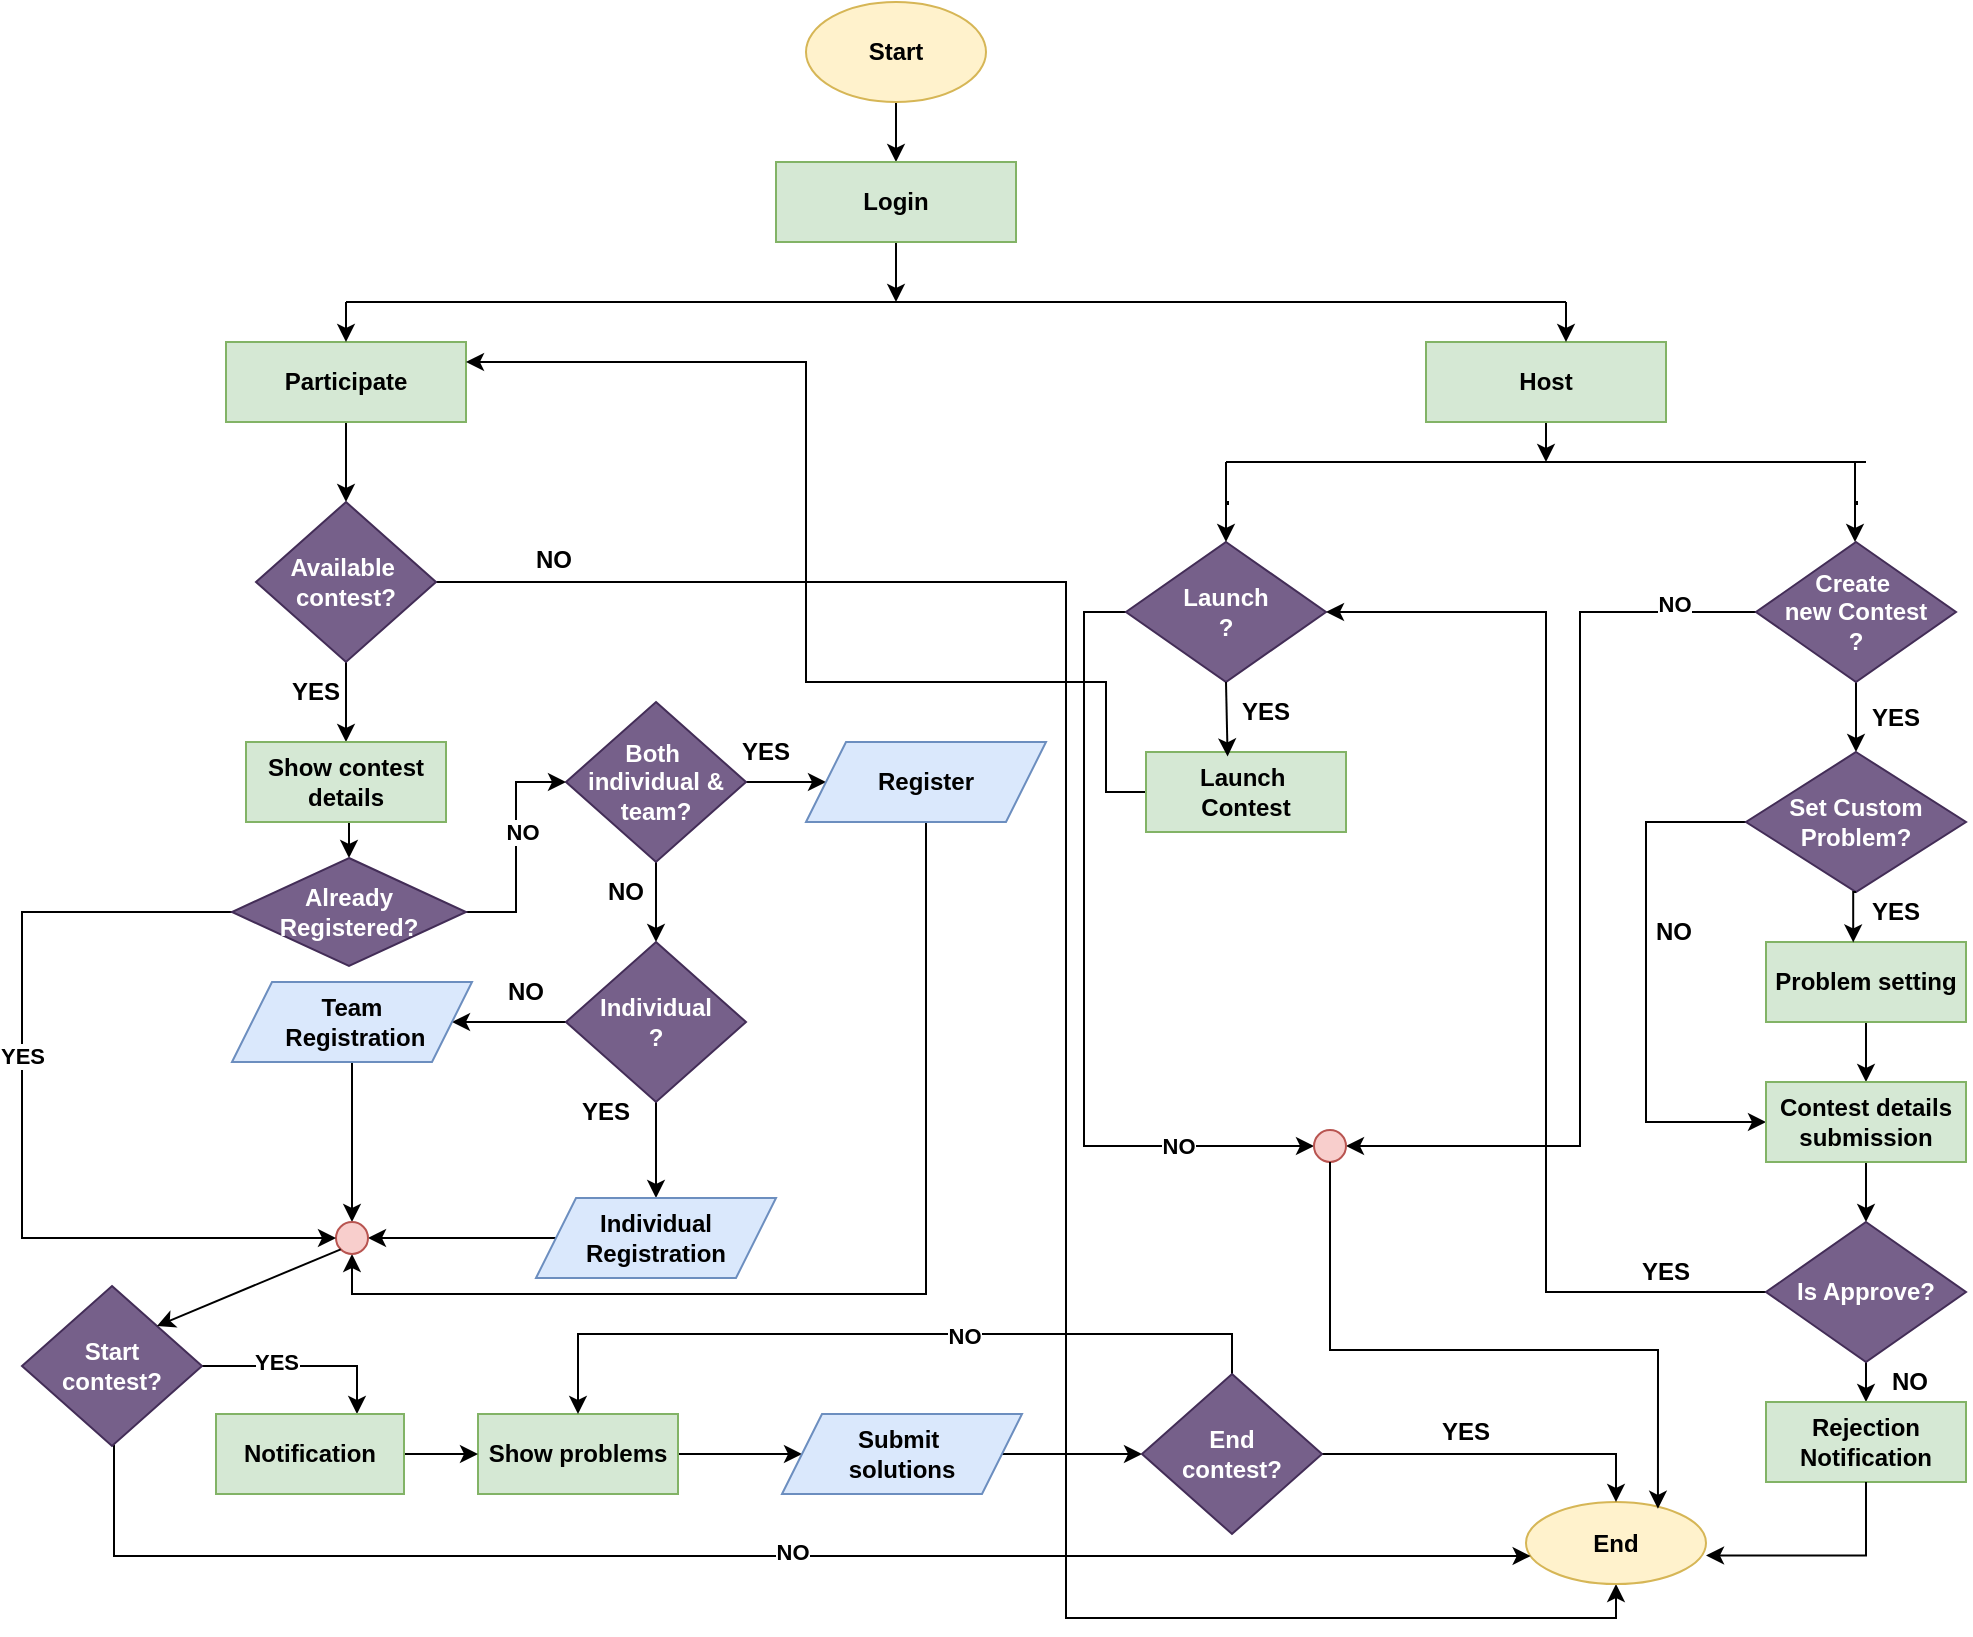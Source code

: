 <mxfile version="24.1.0" type="device">
  <diagram name="Page-1" id="4bOI3GPnyJpzu8kPZX6G">
    <mxGraphModel dx="1050" dy="565" grid="0" gridSize="10" guides="1" tooltips="1" connect="1" arrows="1" fold="1" page="1" pageScale="1" pageWidth="1100" pageHeight="850" background="#FFFFFF" math="0" shadow="0">
      <root>
        <mxCell id="0" />
        <mxCell id="1" parent="0" />
        <mxCell id="kzmPSS7y724H0x-85dQ2-7" value="" style="edgeStyle=orthogonalEdgeStyle;rounded=0;orthogonalLoop=1;jettySize=auto;html=1;" parent="1" source="kzmPSS7y724H0x-85dQ2-1" target="kzmPSS7y724H0x-85dQ2-4" edge="1">
          <mxGeometry relative="1" as="geometry" />
        </mxCell>
        <mxCell id="kzmPSS7y724H0x-85dQ2-1" value="&lt;b&gt;Start&lt;/b&gt;" style="ellipse;whiteSpace=wrap;html=1;fillColor=#fff2cc;strokeColor=#d6b656;" parent="1" vertex="1">
          <mxGeometry x="420" y="30" width="90" height="50" as="geometry" />
        </mxCell>
        <mxCell id="kzmPSS7y724H0x-85dQ2-9" style="edgeStyle=orthogonalEdgeStyle;rounded=0;orthogonalLoop=1;jettySize=auto;html=1;exitX=0.5;exitY=1;exitDx=0;exitDy=0;" parent="1" source="kzmPSS7y724H0x-85dQ2-4" edge="1">
          <mxGeometry relative="1" as="geometry">
            <mxPoint x="465" y="180" as="targetPoint" />
          </mxGeometry>
        </mxCell>
        <mxCell id="kzmPSS7y724H0x-85dQ2-4" value="&lt;b&gt;Login&lt;/b&gt;" style="rounded=0;whiteSpace=wrap;html=1;fillColor=#d5e8d4;strokeColor=#82b366;" parent="1" vertex="1">
          <mxGeometry x="405" y="110" width="120" height="40" as="geometry" />
        </mxCell>
        <mxCell id="kzmPSS7y724H0x-85dQ2-8" value="" style="endArrow=none;html=1;rounded=0;" parent="1" edge="1">
          <mxGeometry width="50" height="50" relative="1" as="geometry">
            <mxPoint x="190" y="180" as="sourcePoint" />
            <mxPoint x="800" y="180" as="targetPoint" />
          </mxGeometry>
        </mxCell>
        <mxCell id="kzmPSS7y724H0x-85dQ2-15" style="edgeStyle=orthogonalEdgeStyle;rounded=0;orthogonalLoop=1;jettySize=auto;html=1;entryX=0.5;entryY=0;entryDx=0;entryDy=0;" parent="1" source="kzmPSS7y724H0x-85dQ2-10" target="kzmPSS7y724H0x-85dQ2-14" edge="1">
          <mxGeometry relative="1" as="geometry" />
        </mxCell>
        <mxCell id="kzmPSS7y724H0x-85dQ2-10" value="&lt;b&gt;Participate&lt;/b&gt;" style="rounded=0;whiteSpace=wrap;html=1;fillColor=#d5e8d4;strokeColor=#82b366;" parent="1" vertex="1">
          <mxGeometry x="130" y="200" width="120" height="40" as="geometry" />
        </mxCell>
        <mxCell id="kzmPSS7y724H0x-85dQ2-67" style="edgeStyle=orthogonalEdgeStyle;rounded=0;orthogonalLoop=1;jettySize=auto;html=1;exitX=0.5;exitY=1;exitDx=0;exitDy=0;" parent="1" source="kzmPSS7y724H0x-85dQ2-11" edge="1">
          <mxGeometry relative="1" as="geometry">
            <mxPoint x="790" y="260" as="targetPoint" />
          </mxGeometry>
        </mxCell>
        <mxCell id="kzmPSS7y724H0x-85dQ2-11" value="&lt;b&gt;Host&lt;/b&gt;" style="rounded=0;whiteSpace=wrap;html=1;fillColor=#d5e8d4;strokeColor=#82b366;" parent="1" vertex="1">
          <mxGeometry x="730" y="200" width="120" height="40" as="geometry" />
        </mxCell>
        <mxCell id="kzmPSS7y724H0x-85dQ2-12" value="" style="endArrow=classic;html=1;rounded=0;" parent="1" edge="1">
          <mxGeometry width="50" height="50" relative="1" as="geometry">
            <mxPoint x="190" y="180" as="sourcePoint" />
            <mxPoint x="190" y="200" as="targetPoint" />
          </mxGeometry>
        </mxCell>
        <mxCell id="kzmPSS7y724H0x-85dQ2-13" value="" style="endArrow=classic;html=1;rounded=0;" parent="1" edge="1">
          <mxGeometry width="50" height="50" relative="1" as="geometry">
            <mxPoint x="800" y="180" as="sourcePoint" />
            <mxPoint x="800" y="200" as="targetPoint" />
          </mxGeometry>
        </mxCell>
        <mxCell id="kzmPSS7y724H0x-85dQ2-19" style="edgeStyle=orthogonalEdgeStyle;rounded=0;orthogonalLoop=1;jettySize=auto;html=1;entryX=0.5;entryY=0;entryDx=0;entryDy=0;" parent="1" source="kzmPSS7y724H0x-85dQ2-14" target="kzmPSS7y724H0x-85dQ2-16" edge="1">
          <mxGeometry relative="1" as="geometry" />
        </mxCell>
        <mxCell id="k8kWBdQIVT9HjxaWmpgL-8" style="edgeStyle=orthogonalEdgeStyle;rounded=0;orthogonalLoop=1;jettySize=auto;html=1;entryX=0.5;entryY=1;entryDx=0;entryDy=0;" parent="1" source="kzmPSS7y724H0x-85dQ2-14" target="kzmPSS7y724H0x-85dQ2-98" edge="1">
          <mxGeometry relative="1" as="geometry">
            <Array as="points">
              <mxPoint x="550" y="320" />
              <mxPoint x="550" y="838" />
              <mxPoint x="825" y="838" />
            </Array>
          </mxGeometry>
        </mxCell>
        <mxCell id="kzmPSS7y724H0x-85dQ2-14" value="&lt;b&gt;Available&amp;nbsp;&lt;/b&gt;&lt;div&gt;&lt;b&gt;contest?&lt;/b&gt;&lt;/div&gt;" style="rhombus;whiteSpace=wrap;html=1;fillColor=#76608a;strokeColor=#432D57;fontColor=#ffffff;" parent="1" vertex="1">
          <mxGeometry x="145" y="280" width="90" height="80" as="geometry" />
        </mxCell>
        <mxCell id="k8kWBdQIVT9HjxaWmpgL-2" style="edgeStyle=orthogonalEdgeStyle;rounded=0;orthogonalLoop=1;jettySize=auto;html=1;exitX=0.5;exitY=1;exitDx=0;exitDy=0;entryX=0.5;entryY=0;entryDx=0;entryDy=0;" parent="1" source="kzmPSS7y724H0x-85dQ2-16" target="k8kWBdQIVT9HjxaWmpgL-1" edge="1">
          <mxGeometry relative="1" as="geometry" />
        </mxCell>
        <mxCell id="kzmPSS7y724H0x-85dQ2-16" value="&lt;b&gt;Show contest details&lt;/b&gt;" style="rounded=0;whiteSpace=wrap;html=1;fillColor=#d5e8d4;strokeColor=#82b366;" parent="1" vertex="1">
          <mxGeometry x="140" y="400" width="100" height="40" as="geometry" />
        </mxCell>
        <mxCell id="kzmPSS7y724H0x-85dQ2-20" value="&lt;b&gt;YES&lt;/b&gt;" style="text;html=1;align=center;verticalAlign=middle;whiteSpace=wrap;rounded=0;" parent="1" vertex="1">
          <mxGeometry x="145" y="360" width="60" height="30" as="geometry" />
        </mxCell>
        <mxCell id="kzmPSS7y724H0x-85dQ2-29" style="edgeStyle=orthogonalEdgeStyle;rounded=0;orthogonalLoop=1;jettySize=auto;html=1;entryX=0;entryY=0.5;entryDx=0;entryDy=0;" parent="1" source="kzmPSS7y724H0x-85dQ2-26" target="kzmPSS7y724H0x-85dQ2-28" edge="1">
          <mxGeometry relative="1" as="geometry" />
        </mxCell>
        <mxCell id="kzmPSS7y724H0x-85dQ2-32" style="edgeStyle=orthogonalEdgeStyle;rounded=0;orthogonalLoop=1;jettySize=auto;html=1;exitX=0.5;exitY=1;exitDx=0;exitDy=0;entryX=0.5;entryY=0;entryDx=0;entryDy=0;" parent="1" source="kzmPSS7y724H0x-85dQ2-26" target="kzmPSS7y724H0x-85dQ2-31" edge="1">
          <mxGeometry relative="1" as="geometry" />
        </mxCell>
        <mxCell id="kzmPSS7y724H0x-85dQ2-26" value="&lt;b&gt;Both&amp;nbsp;&lt;/b&gt;&lt;div&gt;&lt;b&gt;individual &amp;amp; team?&lt;/b&gt;&lt;/div&gt;" style="rhombus;whiteSpace=wrap;html=1;fillColor=#76608a;strokeColor=#432D57;fontColor=#ffffff;" parent="1" vertex="1">
          <mxGeometry x="300" y="380" width="90" height="80" as="geometry" />
        </mxCell>
        <mxCell id="lNBYCz2GFePEUyN5MFj3-13" style="edgeStyle=orthogonalEdgeStyle;rounded=0;orthogonalLoop=1;jettySize=auto;html=1;entryX=0.5;entryY=1;entryDx=0;entryDy=0;" parent="1" source="kzmPSS7y724H0x-85dQ2-28" target="kzmPSS7y724H0x-85dQ2-48" edge="1">
          <mxGeometry relative="1" as="geometry">
            <Array as="points">
              <mxPoint x="480" y="676" />
              <mxPoint x="193" y="676" />
            </Array>
          </mxGeometry>
        </mxCell>
        <mxCell id="kzmPSS7y724H0x-85dQ2-28" value="&lt;b&gt;Register&lt;/b&gt;" style="shape=parallelogram;perimeter=parallelogramPerimeter;whiteSpace=wrap;html=1;fixedSize=1;fillColor=#dae8fc;strokeColor=#6c8ebf;" parent="1" vertex="1">
          <mxGeometry x="420" y="400" width="120" height="40" as="geometry" />
        </mxCell>
        <mxCell id="kzmPSS7y724H0x-85dQ2-30" value="&lt;b&gt;YES&lt;/b&gt;" style="text;html=1;align=center;verticalAlign=middle;whiteSpace=wrap;rounded=0;" parent="1" vertex="1">
          <mxGeometry x="370" y="390" width="60" height="30" as="geometry" />
        </mxCell>
        <mxCell id="kzmPSS7y724H0x-85dQ2-35" style="edgeStyle=orthogonalEdgeStyle;rounded=0;orthogonalLoop=1;jettySize=auto;html=1;exitX=0.5;exitY=1;exitDx=0;exitDy=0;entryX=0.5;entryY=0;entryDx=0;entryDy=0;" parent="1" source="kzmPSS7y724H0x-85dQ2-31" target="kzmPSS7y724H0x-85dQ2-34" edge="1">
          <mxGeometry relative="1" as="geometry" />
        </mxCell>
        <mxCell id="kzmPSS7y724H0x-85dQ2-38" style="edgeStyle=orthogonalEdgeStyle;rounded=0;orthogonalLoop=1;jettySize=auto;html=1;entryX=1;entryY=0.5;entryDx=0;entryDy=0;" parent="1" source="kzmPSS7y724H0x-85dQ2-31" target="kzmPSS7y724H0x-85dQ2-37" edge="1">
          <mxGeometry relative="1" as="geometry" />
        </mxCell>
        <mxCell id="kzmPSS7y724H0x-85dQ2-31" value="&lt;b style=&quot;background-color: initial;&quot;&gt;Individual&lt;/b&gt;&lt;div&gt;&lt;b style=&quot;background-color: initial;&quot;&gt;?&lt;/b&gt;&lt;/div&gt;" style="rhombus;whiteSpace=wrap;html=1;fillColor=#76608a;strokeColor=#432D57;fontColor=#ffffff;" parent="1" vertex="1">
          <mxGeometry x="300" y="500" width="90" height="80" as="geometry" />
        </mxCell>
        <mxCell id="kzmPSS7y724H0x-85dQ2-33" value="&lt;b&gt;NO&lt;/b&gt;" style="text;html=1;align=center;verticalAlign=middle;whiteSpace=wrap;rounded=0;" parent="1" vertex="1">
          <mxGeometry x="300" y="460" width="60" height="30" as="geometry" />
        </mxCell>
        <mxCell id="kzmPSS7y724H0x-85dQ2-51" style="edgeStyle=orthogonalEdgeStyle;rounded=0;orthogonalLoop=1;jettySize=auto;html=1;entryX=1;entryY=0.5;entryDx=0;entryDy=0;" parent="1" source="kzmPSS7y724H0x-85dQ2-34" target="kzmPSS7y724H0x-85dQ2-48" edge="1">
          <mxGeometry relative="1" as="geometry" />
        </mxCell>
        <mxCell id="kzmPSS7y724H0x-85dQ2-34" value="&lt;b&gt;Individual Registration&lt;/b&gt;" style="shape=parallelogram;perimeter=parallelogramPerimeter;whiteSpace=wrap;html=1;fixedSize=1;fillColor=#dae8fc;strokeColor=#6c8ebf;" parent="1" vertex="1">
          <mxGeometry x="285" y="628" width="120" height="40" as="geometry" />
        </mxCell>
        <mxCell id="kzmPSS7y724H0x-85dQ2-36" value="&lt;b&gt;YES&lt;/b&gt;" style="text;html=1;align=center;verticalAlign=middle;whiteSpace=wrap;rounded=0;" parent="1" vertex="1">
          <mxGeometry x="290" y="570" width="60" height="30" as="geometry" />
        </mxCell>
        <mxCell id="kzmPSS7y724H0x-85dQ2-49" style="edgeStyle=orthogonalEdgeStyle;rounded=0;orthogonalLoop=1;jettySize=auto;html=1;exitX=0.5;exitY=1;exitDx=0;exitDy=0;entryX=0.5;entryY=0;entryDx=0;entryDy=0;" parent="1" source="kzmPSS7y724H0x-85dQ2-37" target="kzmPSS7y724H0x-85dQ2-48" edge="1">
          <mxGeometry relative="1" as="geometry" />
        </mxCell>
        <mxCell id="kzmPSS7y724H0x-85dQ2-37" value="&lt;b&gt;Team&lt;/b&gt;&lt;div&gt;&lt;b&gt;&amp;nbsp;Registration&lt;/b&gt;&lt;/div&gt;" style="shape=parallelogram;perimeter=parallelogramPerimeter;whiteSpace=wrap;html=1;fixedSize=1;fillColor=#dae8fc;strokeColor=#6c8ebf;" parent="1" vertex="1">
          <mxGeometry x="133" y="520" width="120" height="40" as="geometry" />
        </mxCell>
        <mxCell id="kzmPSS7y724H0x-85dQ2-39" value="&lt;b&gt;NO&lt;/b&gt;" style="text;html=1;align=center;verticalAlign=middle;whiteSpace=wrap;rounded=0;" parent="1" vertex="1">
          <mxGeometry x="250" y="510" width="60" height="30" as="geometry" />
        </mxCell>
        <mxCell id="kzmPSS7y724H0x-85dQ2-48" value="" style="ellipse;whiteSpace=wrap;html=1;aspect=fixed;fillColor=#f8cecc;strokeColor=#b85450;" parent="1" vertex="1">
          <mxGeometry x="185" y="640" width="16" height="16" as="geometry" />
        </mxCell>
        <mxCell id="kzmPSS7y724H0x-85dQ2-52" value="&lt;b&gt;NO&lt;/b&gt;" style="text;html=1;align=center;verticalAlign=middle;whiteSpace=wrap;rounded=0;" parent="1" vertex="1">
          <mxGeometry x="264" y="294" width="60" height="30" as="geometry" />
        </mxCell>
        <mxCell id="saFpCEw48rZVz8mpHkZx-3" style="edgeStyle=orthogonalEdgeStyle;rounded=0;orthogonalLoop=1;jettySize=auto;html=1;entryX=0;entryY=0.5;entryDx=0;entryDy=0;" edge="1" parent="1" source="kzmPSS7y724H0x-85dQ2-60" target="saFpCEw48rZVz8mpHkZx-2">
          <mxGeometry relative="1" as="geometry">
            <Array as="points">
              <mxPoint x="559" y="335" />
              <mxPoint x="559" y="602" />
            </Array>
          </mxGeometry>
        </mxCell>
        <mxCell id="saFpCEw48rZVz8mpHkZx-4" value="&lt;b&gt;NO&lt;/b&gt;" style="edgeLabel;html=1;align=center;verticalAlign=middle;resizable=0;points=[];" vertex="1" connectable="0" parent="saFpCEw48rZVz8mpHkZx-3">
          <mxGeometry x="0.661" relative="1" as="geometry">
            <mxPoint as="offset" />
          </mxGeometry>
        </mxCell>
        <mxCell id="kzmPSS7y724H0x-85dQ2-60" value="&lt;b&gt;Launch&lt;/b&gt;&lt;div&gt;&lt;b&gt;?&lt;/b&gt;&lt;/div&gt;" style="rhombus;whiteSpace=wrap;html=1;fillColor=#76608a;strokeColor=#432D57;fontColor=#ffffff;" parent="1" vertex="1">
          <mxGeometry x="580" y="300" width="100" height="70" as="geometry" />
        </mxCell>
        <mxCell id="kzmPSS7y724H0x-85dQ2-61" value="" style="endArrow=none;html=1;rounded=0;" parent="1" edge="1">
          <mxGeometry width="50" height="50" relative="1" as="geometry">
            <mxPoint x="630" y="260" as="sourcePoint" />
            <mxPoint x="950" y="260" as="targetPoint" />
            <Array as="points">
              <mxPoint x="770" y="260" />
            </Array>
          </mxGeometry>
        </mxCell>
        <mxCell id="kzmPSS7y724H0x-85dQ2-66" style="edgeStyle=orthogonalEdgeStyle;rounded=0;orthogonalLoop=1;jettySize=auto;html=1;entryX=0.5;entryY=0;entryDx=0;entryDy=0;" parent="1" edge="1">
          <mxGeometry relative="1" as="geometry">
            <mxPoint x="630" y="260" as="sourcePoint" />
            <mxPoint x="630" y="300" as="targetPoint" />
            <Array as="points">
              <mxPoint x="630" y="281" />
              <mxPoint x="631" y="281" />
              <mxPoint x="631" y="280" />
              <mxPoint x="630" y="280" />
            </Array>
          </mxGeometry>
        </mxCell>
        <mxCell id="kzmPSS7y724H0x-85dQ2-103" style="edgeStyle=orthogonalEdgeStyle;rounded=0;orthogonalLoop=1;jettySize=auto;html=1;exitX=0;exitY=0.5;exitDx=0;exitDy=0;entryX=1;entryY=0.25;entryDx=0;entryDy=0;" parent="1" source="kzmPSS7y724H0x-85dQ2-68" target="kzmPSS7y724H0x-85dQ2-10" edge="1">
          <mxGeometry relative="1" as="geometry">
            <Array as="points">
              <mxPoint x="570" y="425" />
              <mxPoint x="570" y="370" />
              <mxPoint x="420" y="370" />
              <mxPoint x="420" y="210" />
            </Array>
          </mxGeometry>
        </mxCell>
        <mxCell id="kzmPSS7y724H0x-85dQ2-68" value="&lt;b&gt;Launch&amp;nbsp;&lt;/b&gt;&lt;div&gt;&lt;b&gt;Contest&lt;/b&gt;&lt;/div&gt;" style="rounded=0;whiteSpace=wrap;html=1;fillColor=#d5e8d4;strokeColor=#82b366;align=center;" parent="1" vertex="1">
          <mxGeometry x="590" y="405" width="100" height="40" as="geometry" />
        </mxCell>
        <mxCell id="kzmPSS7y724H0x-85dQ2-69" style="edgeStyle=orthogonalEdgeStyle;rounded=0;orthogonalLoop=1;jettySize=auto;html=1;exitX=0.5;exitY=1;exitDx=0;exitDy=0;entryX=0.408;entryY=0.055;entryDx=0;entryDy=0;entryPerimeter=0;" parent="1" source="kzmPSS7y724H0x-85dQ2-60" target="kzmPSS7y724H0x-85dQ2-68" edge="1">
          <mxGeometry relative="1" as="geometry" />
        </mxCell>
        <mxCell id="kzmPSS7y724H0x-85dQ2-70" value="&lt;b&gt;YES&lt;/b&gt;" style="text;html=1;align=center;verticalAlign=middle;whiteSpace=wrap;rounded=0;" parent="1" vertex="1">
          <mxGeometry x="620" y="370" width="60" height="30" as="geometry" />
        </mxCell>
        <mxCell id="kzmPSS7y724H0x-85dQ2-81" style="edgeStyle=orthogonalEdgeStyle;rounded=0;orthogonalLoop=1;jettySize=auto;html=1;entryX=0.5;entryY=0;entryDx=0;entryDy=0;" parent="1" source="kzmPSS7y724H0x-85dQ2-75" target="kzmPSS7y724H0x-85dQ2-80" edge="1">
          <mxGeometry relative="1" as="geometry" />
        </mxCell>
        <mxCell id="saFpCEw48rZVz8mpHkZx-5" style="edgeStyle=orthogonalEdgeStyle;rounded=0;orthogonalLoop=1;jettySize=auto;html=1;entryX=1;entryY=0.5;entryDx=0;entryDy=0;" edge="1" parent="1" source="kzmPSS7y724H0x-85dQ2-75" target="saFpCEw48rZVz8mpHkZx-2">
          <mxGeometry relative="1" as="geometry">
            <Array as="points">
              <mxPoint x="807" y="335" />
              <mxPoint x="807" y="602" />
            </Array>
          </mxGeometry>
        </mxCell>
        <mxCell id="saFpCEw48rZVz8mpHkZx-6" value="&lt;b&gt;NO&lt;/b&gt;" style="edgeLabel;html=1;align=center;verticalAlign=middle;resizable=0;points=[];" vertex="1" connectable="0" parent="saFpCEw48rZVz8mpHkZx-5">
          <mxGeometry x="-0.83" y="-2" relative="1" as="geometry">
            <mxPoint x="-1" y="-2" as="offset" />
          </mxGeometry>
        </mxCell>
        <mxCell id="kzmPSS7y724H0x-85dQ2-75" value="&lt;b&gt;Create&amp;nbsp;&lt;/b&gt;&lt;div&gt;&lt;b&gt;new Contest&lt;/b&gt;&lt;div&gt;&lt;b&gt;?&lt;/b&gt;&lt;/div&gt;&lt;/div&gt;" style="rhombus;whiteSpace=wrap;html=1;fillColor=#76608a;strokeColor=#432D57;fontColor=#ffffff;" parent="1" vertex="1">
          <mxGeometry x="895" y="300" width="100" height="70" as="geometry" />
        </mxCell>
        <mxCell id="kzmPSS7y724H0x-85dQ2-76" style="edgeStyle=orthogonalEdgeStyle;rounded=0;orthogonalLoop=1;jettySize=auto;html=1;entryX=0.5;entryY=0;entryDx=0;entryDy=0;" parent="1" edge="1">
          <mxGeometry relative="1" as="geometry">
            <mxPoint x="944.5" y="260" as="sourcePoint" />
            <mxPoint x="944.5" y="300" as="targetPoint" />
            <Array as="points">
              <mxPoint x="944.5" y="281" />
              <mxPoint x="945.5" y="281" />
              <mxPoint x="945.5" y="280" />
              <mxPoint x="944.5" y="280" />
            </Array>
          </mxGeometry>
        </mxCell>
        <mxCell id="kzmPSS7y724H0x-85dQ2-89" style="edgeStyle=orthogonalEdgeStyle;rounded=0;orthogonalLoop=1;jettySize=auto;html=1;exitX=0;exitY=0.5;exitDx=0;exitDy=0;entryX=0;entryY=0.5;entryDx=0;entryDy=0;" parent="1" source="kzmPSS7y724H0x-85dQ2-80" target="kzmPSS7y724H0x-85dQ2-86" edge="1">
          <mxGeometry relative="1" as="geometry">
            <Array as="points">
              <mxPoint x="840" y="440" />
              <mxPoint x="840" y="590" />
            </Array>
          </mxGeometry>
        </mxCell>
        <mxCell id="kzmPSS7y724H0x-85dQ2-80" value="&lt;b&gt;Set Custom Problem?&lt;/b&gt;" style="rhombus;whiteSpace=wrap;html=1;fillColor=#76608a;strokeColor=#432D57;fontColor=#ffffff;" parent="1" vertex="1">
          <mxGeometry x="890" y="405" width="110" height="70" as="geometry" />
        </mxCell>
        <mxCell id="kzmPSS7y724H0x-85dQ2-87" style="edgeStyle=orthogonalEdgeStyle;rounded=0;orthogonalLoop=1;jettySize=auto;html=1;entryX=0.5;entryY=0;entryDx=0;entryDy=0;" parent="1" source="kzmPSS7y724H0x-85dQ2-82" target="kzmPSS7y724H0x-85dQ2-86" edge="1">
          <mxGeometry relative="1" as="geometry" />
        </mxCell>
        <mxCell id="kzmPSS7y724H0x-85dQ2-82" value="&lt;b&gt;Problem setting&lt;/b&gt;" style="rounded=0;whiteSpace=wrap;html=1;fillColor=#d5e8d4;strokeColor=#82b366;align=center;" parent="1" vertex="1">
          <mxGeometry x="900" y="500" width="100" height="40" as="geometry" />
        </mxCell>
        <mxCell id="kzmPSS7y724H0x-85dQ2-85" style="edgeStyle=orthogonalEdgeStyle;rounded=0;orthogonalLoop=1;jettySize=auto;html=1;exitX=0.5;exitY=1;exitDx=0;exitDy=0;entryX=0.436;entryY=0.005;entryDx=0;entryDy=0;entryPerimeter=0;" parent="1" source="kzmPSS7y724H0x-85dQ2-80" target="kzmPSS7y724H0x-85dQ2-82" edge="1">
          <mxGeometry relative="1" as="geometry" />
        </mxCell>
        <mxCell id="kzmPSS7y724H0x-85dQ2-93" style="edgeStyle=orthogonalEdgeStyle;rounded=0;orthogonalLoop=1;jettySize=auto;html=1;entryX=0.5;entryY=0;entryDx=0;entryDy=0;" parent="1" source="kzmPSS7y724H0x-85dQ2-86" target="kzmPSS7y724H0x-85dQ2-92" edge="1">
          <mxGeometry relative="1" as="geometry" />
        </mxCell>
        <mxCell id="kzmPSS7y724H0x-85dQ2-86" value="&lt;b&gt;Contest details submission&lt;/b&gt;" style="rounded=0;whiteSpace=wrap;html=1;fillColor=#d5e8d4;strokeColor=#82b366;align=center;" parent="1" vertex="1">
          <mxGeometry x="900" y="570" width="100" height="40" as="geometry" />
        </mxCell>
        <mxCell id="kzmPSS7y724H0x-85dQ2-90" value="&lt;b&gt;YES&lt;/b&gt;" style="text;html=1;align=center;verticalAlign=middle;whiteSpace=wrap;rounded=0;" parent="1" vertex="1">
          <mxGeometry x="935" y="470" width="60" height="30" as="geometry" />
        </mxCell>
        <mxCell id="kzmPSS7y724H0x-85dQ2-91" value="&lt;b&gt;NO&lt;/b&gt;" style="text;html=1;align=center;verticalAlign=middle;whiteSpace=wrap;rounded=0;" parent="1" vertex="1">
          <mxGeometry x="824" y="480" width="60" height="30" as="geometry" />
        </mxCell>
        <mxCell id="kzmPSS7y724H0x-85dQ2-94" style="edgeStyle=orthogonalEdgeStyle;rounded=0;orthogonalLoop=1;jettySize=auto;html=1;exitX=0;exitY=0.5;exitDx=0;exitDy=0;entryX=1;entryY=0.5;entryDx=0;entryDy=0;" parent="1" source="kzmPSS7y724H0x-85dQ2-92" target="kzmPSS7y724H0x-85dQ2-60" edge="1">
          <mxGeometry relative="1" as="geometry" />
        </mxCell>
        <mxCell id="kzmPSS7y724H0x-85dQ2-97" style="edgeStyle=orthogonalEdgeStyle;rounded=0;orthogonalLoop=1;jettySize=auto;html=1;exitX=0.5;exitY=1;exitDx=0;exitDy=0;entryX=0.5;entryY=0;entryDx=0;entryDy=0;" parent="1" source="kzmPSS7y724H0x-85dQ2-92" target="kzmPSS7y724H0x-85dQ2-96" edge="1">
          <mxGeometry relative="1" as="geometry" />
        </mxCell>
        <mxCell id="kzmPSS7y724H0x-85dQ2-92" value="&lt;b&gt;Is Approve?&lt;/b&gt;" style="rhombus;whiteSpace=wrap;html=1;fillColor=#76608a;strokeColor=#432D57;fontColor=#ffffff;" parent="1" vertex="1">
          <mxGeometry x="900" y="640" width="100" height="70" as="geometry" />
        </mxCell>
        <mxCell id="kzmPSS7y724H0x-85dQ2-95" value="&lt;b&gt;YES&lt;/b&gt;" style="text;html=1;align=center;verticalAlign=middle;whiteSpace=wrap;rounded=0;" parent="1" vertex="1">
          <mxGeometry x="820" y="650" width="60" height="30" as="geometry" />
        </mxCell>
        <mxCell id="kzmPSS7y724H0x-85dQ2-96" value="&lt;b&gt;Rejection&lt;/b&gt;&lt;div&gt;&lt;b&gt;Notification&lt;/b&gt;&lt;/div&gt;" style="rounded=0;whiteSpace=wrap;html=1;fillColor=#d5e8d4;strokeColor=#82b366;align=center;" parent="1" vertex="1">
          <mxGeometry x="900" y="730" width="100" height="40" as="geometry" />
        </mxCell>
        <mxCell id="kzmPSS7y724H0x-85dQ2-98" value="&lt;b&gt;End&lt;/b&gt;" style="ellipse;whiteSpace=wrap;html=1;fillColor=#fff2cc;strokeColor=#d6b656;" parent="1" vertex="1">
          <mxGeometry x="780" y="780" width="90" height="41" as="geometry" />
        </mxCell>
        <mxCell id="kzmPSS7y724H0x-85dQ2-99" style="edgeStyle=orthogonalEdgeStyle;rounded=0;orthogonalLoop=1;jettySize=auto;html=1;exitX=0.5;exitY=1;exitDx=0;exitDy=0;entryX=1;entryY=0.652;entryDx=0;entryDy=0;entryPerimeter=0;" parent="1" source="kzmPSS7y724H0x-85dQ2-96" target="kzmPSS7y724H0x-85dQ2-98" edge="1">
          <mxGeometry relative="1" as="geometry" />
        </mxCell>
        <mxCell id="kzmPSS7y724H0x-85dQ2-101" style="edgeStyle=orthogonalEdgeStyle;rounded=0;orthogonalLoop=1;jettySize=auto;html=1;" parent="1" source="kzmPSS7y724H0x-85dQ2-100" target="kzmPSS7y724H0x-85dQ2-98" edge="1">
          <mxGeometry relative="1" as="geometry">
            <Array as="points">
              <mxPoint x="74" y="807" />
            </Array>
          </mxGeometry>
        </mxCell>
        <mxCell id="lNBYCz2GFePEUyN5MFj3-2" value="&lt;b&gt;NO&lt;/b&gt;" style="edgeLabel;html=1;align=center;verticalAlign=middle;resizable=0;points=[];" parent="kzmPSS7y724H0x-85dQ2-101" vertex="1" connectable="0">
          <mxGeometry x="0.03" y="-3" relative="1" as="geometry">
            <mxPoint x="1" y="-5" as="offset" />
          </mxGeometry>
        </mxCell>
        <mxCell id="lNBYCz2GFePEUyN5MFj3-6" style="edgeStyle=orthogonalEdgeStyle;rounded=0;orthogonalLoop=1;jettySize=auto;html=1;entryX=0.75;entryY=0;entryDx=0;entryDy=0;" parent="1" source="kzmPSS7y724H0x-85dQ2-100" target="lNBYCz2GFePEUyN5MFj3-3" edge="1">
          <mxGeometry relative="1" as="geometry" />
        </mxCell>
        <mxCell id="lNBYCz2GFePEUyN5MFj3-7" value="&lt;b&gt;YES&lt;/b&gt;" style="edgeLabel;html=1;align=center;verticalAlign=middle;resizable=0;points=[];" parent="lNBYCz2GFePEUyN5MFj3-6" vertex="1" connectable="0">
          <mxGeometry x="-0.279" y="2" relative="1" as="geometry">
            <mxPoint as="offset" />
          </mxGeometry>
        </mxCell>
        <mxCell id="kzmPSS7y724H0x-85dQ2-100" value="&lt;b&gt;Start&lt;/b&gt;&lt;div&gt;&lt;b&gt;contest?&lt;/b&gt;&lt;/div&gt;" style="rhombus;whiteSpace=wrap;html=1;fillColor=#76608a;strokeColor=#432D57;fontColor=#ffffff;" parent="1" vertex="1">
          <mxGeometry x="28" y="672" width="90" height="80" as="geometry" />
        </mxCell>
        <mxCell id="kzmPSS7y724H0x-85dQ2-109" style="edgeStyle=orthogonalEdgeStyle;rounded=0;orthogonalLoop=1;jettySize=auto;html=1;exitX=1;exitY=0.5;exitDx=0;exitDy=0;entryX=0;entryY=0.5;entryDx=0;entryDy=0;" parent="1" source="kzmPSS7y724H0x-85dQ2-104" target="kzmPSS7y724H0x-85dQ2-108" edge="1">
          <mxGeometry relative="1" as="geometry" />
        </mxCell>
        <mxCell id="kzmPSS7y724H0x-85dQ2-104" value="&lt;b&gt;Show problems&lt;/b&gt;" style="rounded=0;whiteSpace=wrap;html=1;fillColor=#d5e8d4;strokeColor=#82b366;" parent="1" vertex="1">
          <mxGeometry x="256" y="736" width="100" height="40" as="geometry" />
        </mxCell>
        <mxCell id="kzmPSS7y724H0x-85dQ2-111" style="edgeStyle=orthogonalEdgeStyle;rounded=0;orthogonalLoop=1;jettySize=auto;html=1;exitX=1;exitY=0.5;exitDx=0;exitDy=0;entryX=0;entryY=0.5;entryDx=0;entryDy=0;" parent="1" source="kzmPSS7y724H0x-85dQ2-108" target="kzmPSS7y724H0x-85dQ2-110" edge="1">
          <mxGeometry relative="1" as="geometry" />
        </mxCell>
        <mxCell id="kzmPSS7y724H0x-85dQ2-108" value="&lt;b&gt;Submit&amp;nbsp;&lt;/b&gt;&lt;div&gt;&lt;b&gt;solutions&lt;/b&gt;&lt;/div&gt;" style="shape=parallelogram;perimeter=parallelogramPerimeter;whiteSpace=wrap;html=1;fixedSize=1;fillColor=#dae8fc;strokeColor=#6c8ebf;" parent="1" vertex="1">
          <mxGeometry x="408" y="736" width="120" height="40" as="geometry" />
        </mxCell>
        <mxCell id="kzmPSS7y724H0x-85dQ2-112" style="edgeStyle=orthogonalEdgeStyle;rounded=0;orthogonalLoop=1;jettySize=auto;html=1;exitX=1;exitY=0.5;exitDx=0;exitDy=0;entryX=0.5;entryY=0;entryDx=0;entryDy=0;" parent="1" source="kzmPSS7y724H0x-85dQ2-110" target="kzmPSS7y724H0x-85dQ2-98" edge="1">
          <mxGeometry relative="1" as="geometry" />
        </mxCell>
        <mxCell id="kzmPSS7y724H0x-85dQ2-114" style="edgeStyle=orthogonalEdgeStyle;rounded=0;orthogonalLoop=1;jettySize=auto;html=1;exitX=0.5;exitY=0;exitDx=0;exitDy=0;entryX=0.5;entryY=0;entryDx=0;entryDy=0;" parent="1" source="kzmPSS7y724H0x-85dQ2-110" target="kzmPSS7y724H0x-85dQ2-104" edge="1">
          <mxGeometry relative="1" as="geometry" />
        </mxCell>
        <mxCell id="Kl6TvzACAwBHcxcpjMfl-1" value="&lt;b&gt;NO&lt;/b&gt;" style="edgeLabel;html=1;align=center;verticalAlign=middle;resizable=0;points=[];" parent="kzmPSS7y724H0x-85dQ2-114" vertex="1" connectable="0">
          <mxGeometry x="-0.204" y="1" relative="1" as="geometry">
            <mxPoint as="offset" />
          </mxGeometry>
        </mxCell>
        <mxCell id="kzmPSS7y724H0x-85dQ2-110" value="&lt;b&gt;End&lt;/b&gt;&lt;div&gt;&lt;b&gt;contest?&lt;/b&gt;&lt;/div&gt;" style="rhombus;whiteSpace=wrap;html=1;fillColor=#76608a;strokeColor=#432D57;fontColor=#ffffff;" parent="1" vertex="1">
          <mxGeometry x="588" y="716" width="90" height="80" as="geometry" />
        </mxCell>
        <mxCell id="kzmPSS7y724H0x-85dQ2-113" value="&lt;b&gt;YES&lt;/b&gt;" style="text;html=1;align=center;verticalAlign=middle;whiteSpace=wrap;rounded=0;" parent="1" vertex="1">
          <mxGeometry x="720" y="730" width="60" height="30" as="geometry" />
        </mxCell>
        <mxCell id="k8kWBdQIVT9HjxaWmpgL-3" style="edgeStyle=orthogonalEdgeStyle;rounded=0;orthogonalLoop=1;jettySize=auto;html=1;entryX=0;entryY=0.5;entryDx=0;entryDy=0;" parent="1" source="k8kWBdQIVT9HjxaWmpgL-1" target="kzmPSS7y724H0x-85dQ2-26" edge="1">
          <mxGeometry relative="1" as="geometry" />
        </mxCell>
        <mxCell id="k8kWBdQIVT9HjxaWmpgL-4" value="&lt;b&gt;NO&lt;/b&gt;" style="edgeLabel;html=1;align=center;verticalAlign=middle;resizable=0;points=[];" parent="k8kWBdQIVT9HjxaWmpgL-3" vertex="1" connectable="0">
          <mxGeometry x="0.13" y="-3" relative="1" as="geometry">
            <mxPoint as="offset" />
          </mxGeometry>
        </mxCell>
        <mxCell id="lNBYCz2GFePEUyN5MFj3-11" style="edgeStyle=orthogonalEdgeStyle;rounded=0;orthogonalLoop=1;jettySize=auto;html=1;entryX=0;entryY=0.5;entryDx=0;entryDy=0;" parent="1" source="k8kWBdQIVT9HjxaWmpgL-1" target="kzmPSS7y724H0x-85dQ2-48" edge="1">
          <mxGeometry relative="1" as="geometry">
            <mxPoint x="46" y="657" as="targetPoint" />
            <Array as="points">
              <mxPoint x="28" y="485" />
              <mxPoint x="28" y="648" />
            </Array>
          </mxGeometry>
        </mxCell>
        <mxCell id="lNBYCz2GFePEUyN5MFj3-12" value="&lt;b&gt;YES&lt;/b&gt;" style="edgeLabel;html=1;align=center;verticalAlign=middle;resizable=0;points=[];" parent="lNBYCz2GFePEUyN5MFj3-11" vertex="1" connectable="0">
          <mxGeometry x="-0.167" relative="1" as="geometry">
            <mxPoint as="offset" />
          </mxGeometry>
        </mxCell>
        <mxCell id="k8kWBdQIVT9HjxaWmpgL-1" value="&lt;b&gt;Already&lt;/b&gt;&lt;div&gt;&lt;b&gt;Registered?&lt;/b&gt;&lt;/div&gt;" style="rhombus;whiteSpace=wrap;html=1;fillColor=#76608a;strokeColor=#432D57;fontColor=#ffffff;" parent="1" vertex="1">
          <mxGeometry x="133" y="458" width="117" height="54" as="geometry" />
        </mxCell>
        <mxCell id="lNBYCz2GFePEUyN5MFj3-1" value="&lt;b&gt;NO&lt;/b&gt;" style="text;html=1;align=center;verticalAlign=middle;whiteSpace=wrap;rounded=0;" parent="1" vertex="1">
          <mxGeometry x="942" y="705" width="60" height="30" as="geometry" />
        </mxCell>
        <mxCell id="lNBYCz2GFePEUyN5MFj3-4" style="edgeStyle=orthogonalEdgeStyle;rounded=0;orthogonalLoop=1;jettySize=auto;html=1;entryX=0;entryY=0.5;entryDx=0;entryDy=0;" parent="1" source="lNBYCz2GFePEUyN5MFj3-3" target="kzmPSS7y724H0x-85dQ2-104" edge="1">
          <mxGeometry relative="1" as="geometry" />
        </mxCell>
        <mxCell id="lNBYCz2GFePEUyN5MFj3-3" value="&lt;b&gt;Notification&lt;/b&gt;" style="rounded=0;whiteSpace=wrap;html=1;fillColor=#d5e8d4;strokeColor=#82b366;" parent="1" vertex="1">
          <mxGeometry x="125" y="736" width="94" height="40" as="geometry" />
        </mxCell>
        <mxCell id="lNBYCz2GFePEUyN5MFj3-14" value="" style="endArrow=classic;html=1;rounded=0;exitX=0;exitY=1;exitDx=0;exitDy=0;entryX=1;entryY=0;entryDx=0;entryDy=0;" parent="1" source="kzmPSS7y724H0x-85dQ2-48" target="kzmPSS7y724H0x-85dQ2-100" edge="1">
          <mxGeometry width="50" height="50" relative="1" as="geometry">
            <mxPoint x="7" y="660" as="sourcePoint" />
            <mxPoint x="57" y="610" as="targetPoint" />
          </mxGeometry>
        </mxCell>
        <mxCell id="saFpCEw48rZVz8mpHkZx-2" value="" style="ellipse;whiteSpace=wrap;html=1;aspect=fixed;fillColor=#f8cecc;strokeColor=#b85450;" vertex="1" parent="1">
          <mxGeometry x="674" y="594" width="16" height="16" as="geometry" />
        </mxCell>
        <mxCell id="saFpCEw48rZVz8mpHkZx-7" value="&lt;b&gt;YES&lt;/b&gt;" style="text;html=1;align=center;verticalAlign=middle;whiteSpace=wrap;rounded=0;" vertex="1" parent="1">
          <mxGeometry x="935" y="373" width="60" height="30" as="geometry" />
        </mxCell>
        <mxCell id="saFpCEw48rZVz8mpHkZx-8" style="edgeStyle=orthogonalEdgeStyle;rounded=0;orthogonalLoop=1;jettySize=auto;html=1;entryX=0.733;entryY=0.083;entryDx=0;entryDy=0;entryPerimeter=0;" edge="1" parent="1" source="saFpCEw48rZVz8mpHkZx-2" target="kzmPSS7y724H0x-85dQ2-98">
          <mxGeometry relative="1" as="geometry">
            <Array as="points">
              <mxPoint x="682" y="704" />
              <mxPoint x="846" y="704" />
            </Array>
          </mxGeometry>
        </mxCell>
      </root>
    </mxGraphModel>
  </diagram>
</mxfile>
